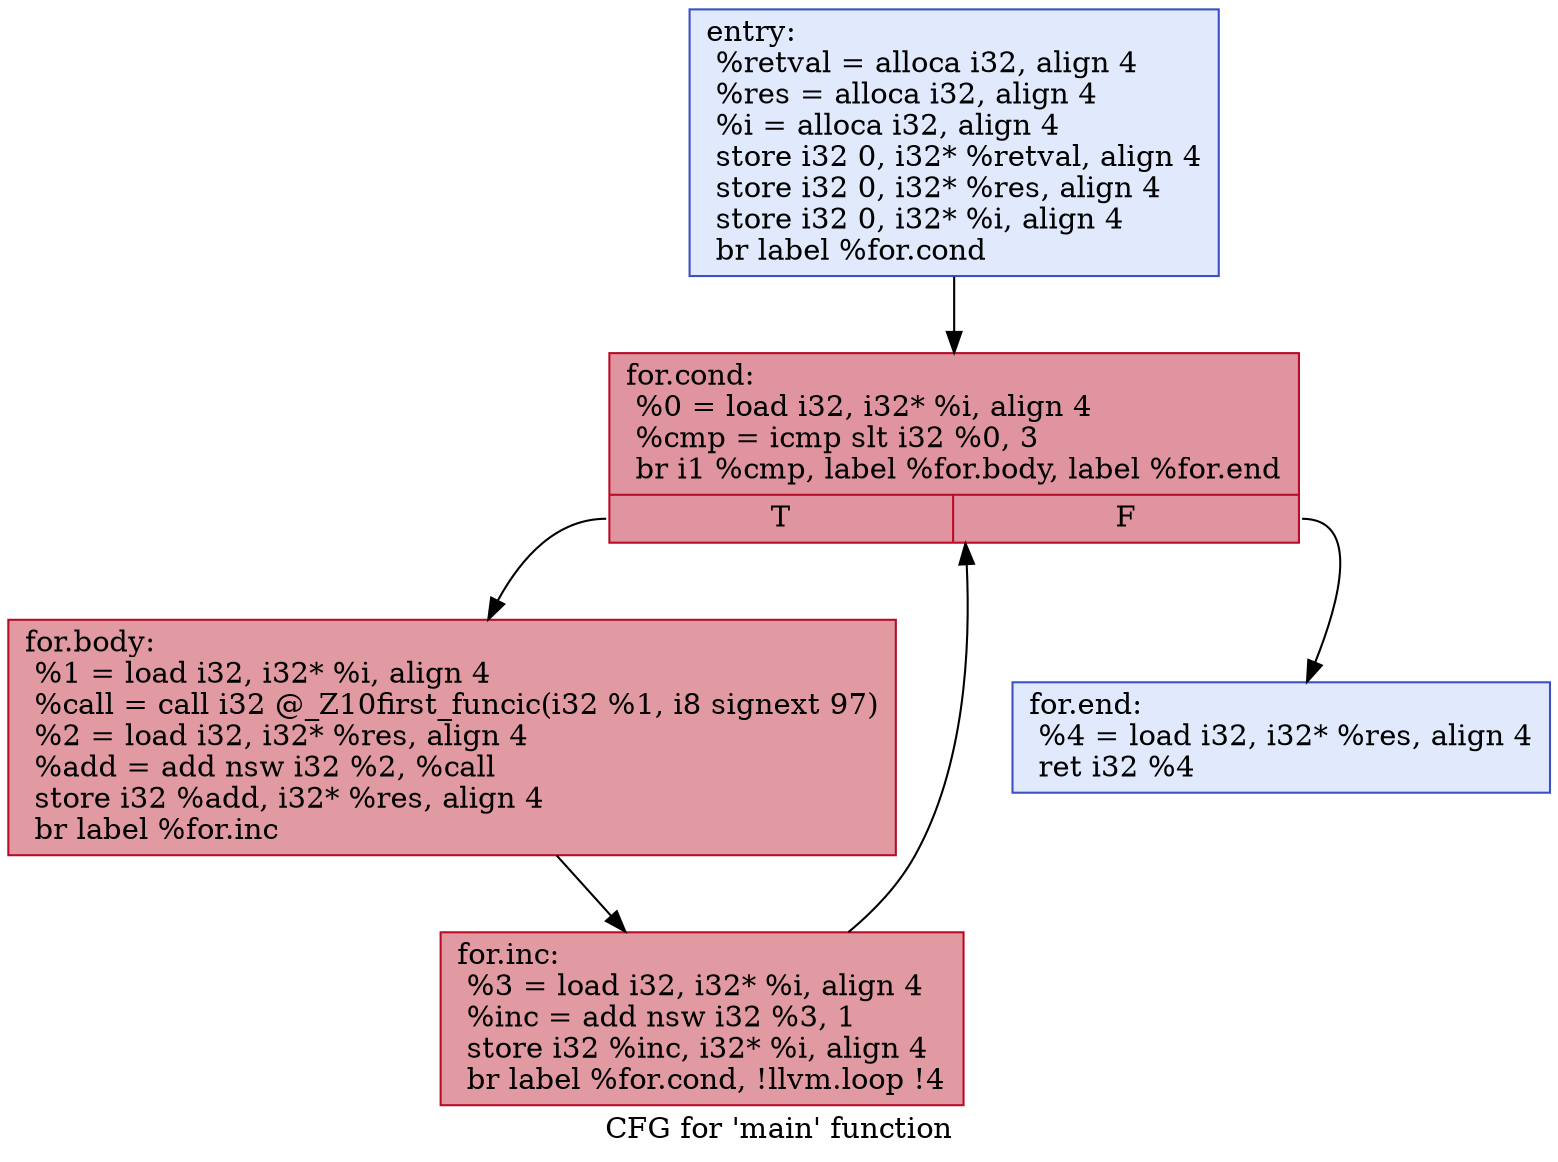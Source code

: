digraph "CFG for 'main' function" {
	label="CFG for 'main' function";

	Node0x561c8bf0df50 [shape=record,color="#3d50c3ff", style=filled, fillcolor="#b9d0f970",label="{entry:\l  %retval = alloca i32, align 4\l  %res = alloca i32, align 4\l  %i = alloca i32, align 4\l  store i32 0, i32* %retval, align 4\l  store i32 0, i32* %res, align 4\l  store i32 0, i32* %i, align 4\l  br label %for.cond\l}"];
	Node0x561c8bf0df50 -> Node0x561c8bf0e3e0;
	Node0x561c8bf0e3e0 [shape=record,color="#b70d28ff", style=filled, fillcolor="#b70d2870",label="{for.cond:                                         \l  %0 = load i32, i32* %i, align 4\l  %cmp = icmp slt i32 %0, 3\l  br i1 %cmp, label %for.body, label %for.end\l|{<s0>T|<s1>F}}"];
	Node0x561c8bf0e3e0:s0 -> Node0x561c8bf0e610;
	Node0x561c8bf0e3e0:s1 -> Node0x561c8bf0e690;
	Node0x561c8bf0e610 [shape=record,color="#b70d28ff", style=filled, fillcolor="#bb1b2c70",label="{for.body:                                         \l  %1 = load i32, i32* %i, align 4\l  %call = call i32 @_Z10first_funcic(i32 %1, i8 signext 97)\l  %2 = load i32, i32* %res, align 4\l  %add = add nsw i32 %2, %call\l  store i32 %add, i32* %res, align 4\l  br label %for.inc\l}"];
	Node0x561c8bf0e610 -> Node0x561c8bf0eb90;
	Node0x561c8bf0eb90 [shape=record,color="#b70d28ff", style=filled, fillcolor="#bb1b2c70",label="{for.inc:                                          \l  %3 = load i32, i32* %i, align 4\l  %inc = add nsw i32 %3, 1\l  store i32 %inc, i32* %i, align 4\l  br label %for.cond, !llvm.loop !4\l}"];
	Node0x561c8bf0eb90 -> Node0x561c8bf0e3e0;
	Node0x561c8bf0e690 [shape=record,color="#3d50c3ff", style=filled, fillcolor="#b9d0f970",label="{for.end:                                          \l  %4 = load i32, i32* %res, align 4\l  ret i32 %4\l}"];
}
